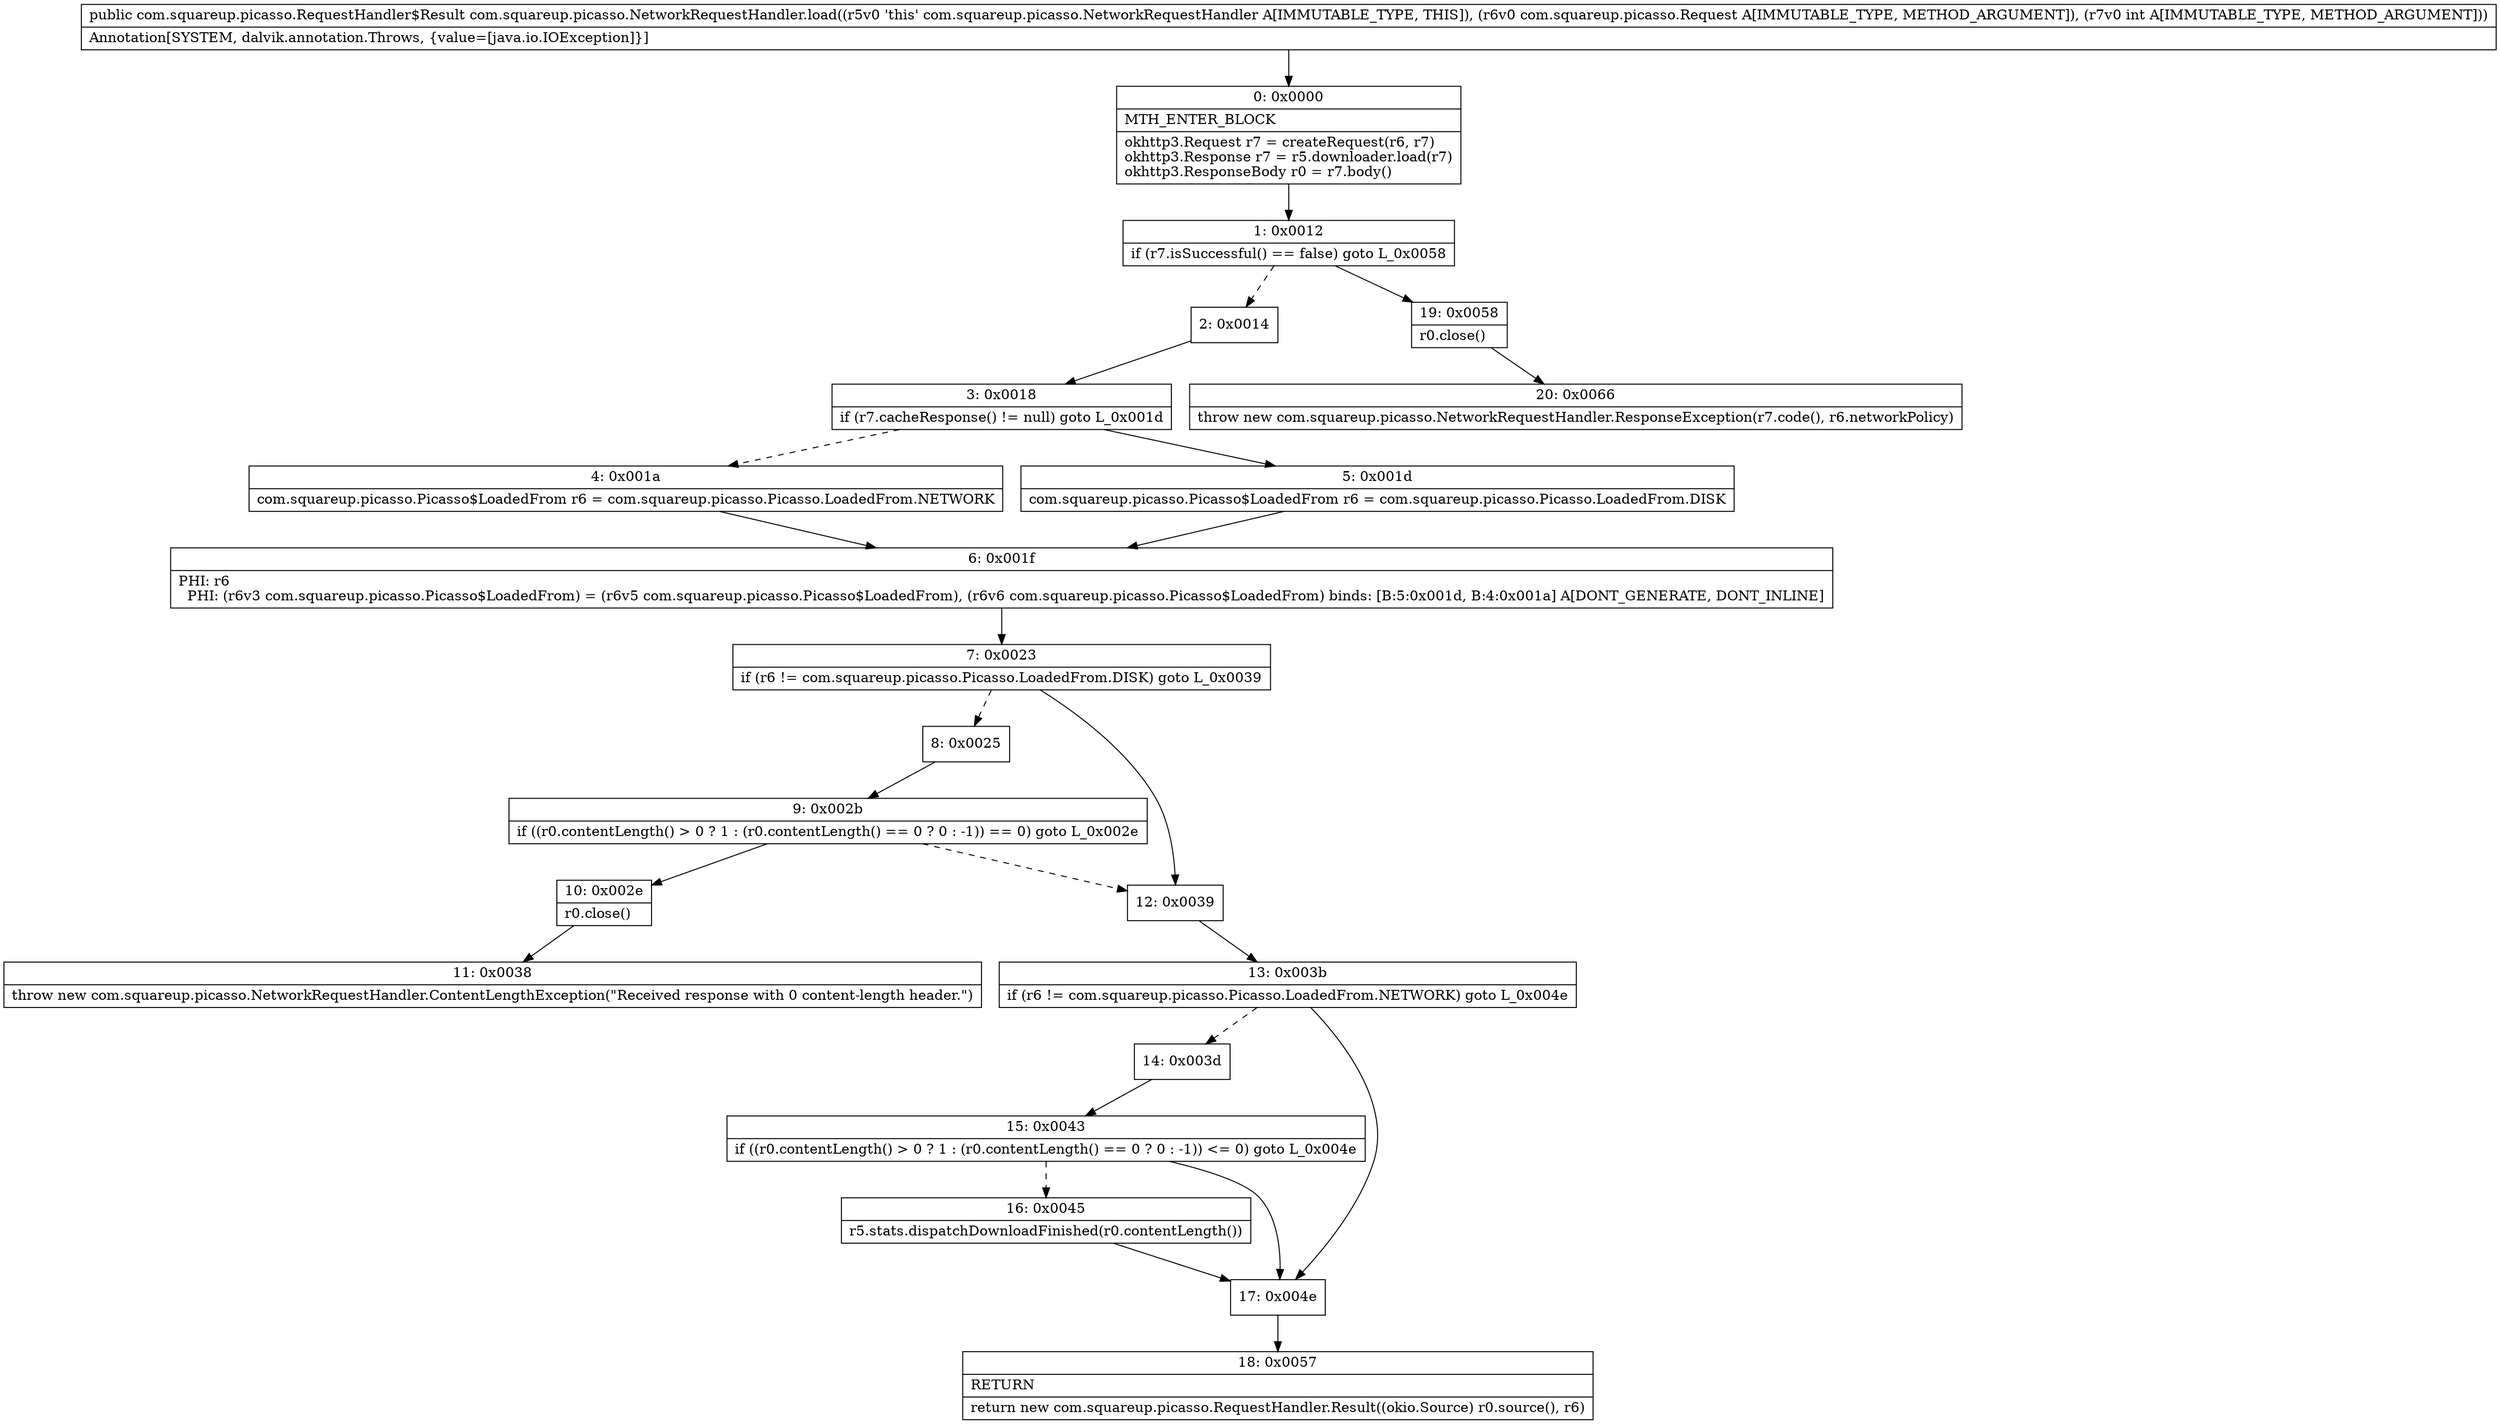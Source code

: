digraph "CFG forcom.squareup.picasso.NetworkRequestHandler.load(Lcom\/squareup\/picasso\/Request;I)Lcom\/squareup\/picasso\/RequestHandler$Result;" {
Node_0 [shape=record,label="{0\:\ 0x0000|MTH_ENTER_BLOCK\l|okhttp3.Request r7 = createRequest(r6, r7)\lokhttp3.Response r7 = r5.downloader.load(r7)\lokhttp3.ResponseBody r0 = r7.body()\l}"];
Node_1 [shape=record,label="{1\:\ 0x0012|if (r7.isSuccessful() == false) goto L_0x0058\l}"];
Node_2 [shape=record,label="{2\:\ 0x0014}"];
Node_3 [shape=record,label="{3\:\ 0x0018|if (r7.cacheResponse() != null) goto L_0x001d\l}"];
Node_4 [shape=record,label="{4\:\ 0x001a|com.squareup.picasso.Picasso$LoadedFrom r6 = com.squareup.picasso.Picasso.LoadedFrom.NETWORK\l}"];
Node_5 [shape=record,label="{5\:\ 0x001d|com.squareup.picasso.Picasso$LoadedFrom r6 = com.squareup.picasso.Picasso.LoadedFrom.DISK\l}"];
Node_6 [shape=record,label="{6\:\ 0x001f|PHI: r6 \l  PHI: (r6v3 com.squareup.picasso.Picasso$LoadedFrom) = (r6v5 com.squareup.picasso.Picasso$LoadedFrom), (r6v6 com.squareup.picasso.Picasso$LoadedFrom) binds: [B:5:0x001d, B:4:0x001a] A[DONT_GENERATE, DONT_INLINE]\l}"];
Node_7 [shape=record,label="{7\:\ 0x0023|if (r6 != com.squareup.picasso.Picasso.LoadedFrom.DISK) goto L_0x0039\l}"];
Node_8 [shape=record,label="{8\:\ 0x0025}"];
Node_9 [shape=record,label="{9\:\ 0x002b|if ((r0.contentLength() \> 0 ? 1 : (r0.contentLength() == 0 ? 0 : \-1)) == 0) goto L_0x002e\l}"];
Node_10 [shape=record,label="{10\:\ 0x002e|r0.close()\l}"];
Node_11 [shape=record,label="{11\:\ 0x0038|throw new com.squareup.picasso.NetworkRequestHandler.ContentLengthException(\"Received response with 0 content\-length header.\")\l}"];
Node_12 [shape=record,label="{12\:\ 0x0039}"];
Node_13 [shape=record,label="{13\:\ 0x003b|if (r6 != com.squareup.picasso.Picasso.LoadedFrom.NETWORK) goto L_0x004e\l}"];
Node_14 [shape=record,label="{14\:\ 0x003d}"];
Node_15 [shape=record,label="{15\:\ 0x0043|if ((r0.contentLength() \> 0 ? 1 : (r0.contentLength() == 0 ? 0 : \-1)) \<= 0) goto L_0x004e\l}"];
Node_16 [shape=record,label="{16\:\ 0x0045|r5.stats.dispatchDownloadFinished(r0.contentLength())\l}"];
Node_17 [shape=record,label="{17\:\ 0x004e}"];
Node_18 [shape=record,label="{18\:\ 0x0057|RETURN\l|return new com.squareup.picasso.RequestHandler.Result((okio.Source) r0.source(), r6)\l}"];
Node_19 [shape=record,label="{19\:\ 0x0058|r0.close()\l}"];
Node_20 [shape=record,label="{20\:\ 0x0066|throw new com.squareup.picasso.NetworkRequestHandler.ResponseException(r7.code(), r6.networkPolicy)\l}"];
MethodNode[shape=record,label="{public com.squareup.picasso.RequestHandler$Result com.squareup.picasso.NetworkRequestHandler.load((r5v0 'this' com.squareup.picasso.NetworkRequestHandler A[IMMUTABLE_TYPE, THIS]), (r6v0 com.squareup.picasso.Request A[IMMUTABLE_TYPE, METHOD_ARGUMENT]), (r7v0 int A[IMMUTABLE_TYPE, METHOD_ARGUMENT]))  | Annotation[SYSTEM, dalvik.annotation.Throws, \{value=[java.io.IOException]\}]\l}"];
MethodNode -> Node_0;
Node_0 -> Node_1;
Node_1 -> Node_2[style=dashed];
Node_1 -> Node_19;
Node_2 -> Node_3;
Node_3 -> Node_4[style=dashed];
Node_3 -> Node_5;
Node_4 -> Node_6;
Node_5 -> Node_6;
Node_6 -> Node_7;
Node_7 -> Node_8[style=dashed];
Node_7 -> Node_12;
Node_8 -> Node_9;
Node_9 -> Node_10;
Node_9 -> Node_12[style=dashed];
Node_10 -> Node_11;
Node_12 -> Node_13;
Node_13 -> Node_14[style=dashed];
Node_13 -> Node_17;
Node_14 -> Node_15;
Node_15 -> Node_16[style=dashed];
Node_15 -> Node_17;
Node_16 -> Node_17;
Node_17 -> Node_18;
Node_19 -> Node_20;
}


